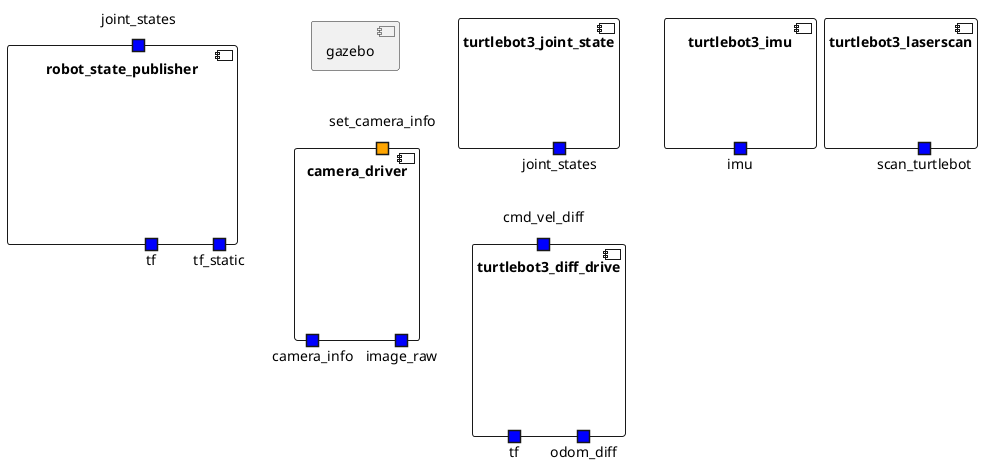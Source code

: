 @startuml

/'SUBSYSTEMS'/

  component gazebo {

/' PORTS DEFINED AS AVAILABLE IN THE ROSSYSTEM FILE '/

/' PORTS FROM THE ORIGINAL NODE '/
  }

  component robot_state_publisher {

/' PORTS DEFINED AS AVAILABLE IN THE ROSSYSTEM FILE '/
    portin robot_state_publisher.joint_states as "joint_states" #blue
    portout robot_state_publisher.tf as "tf" #blue
    portout robot_state_publisher.tf_static as "tf_static" #blue

/' PORTS FROM THE ORIGINAL NODE '/
  }

  component turtlebot3_joint_state {

/' PORTS DEFINED AS AVAILABLE IN THE ROSSYSTEM FILE '/
    portout turtlebot3_joint_state.joint_states as "joint_states" #blue

/' PORTS FROM THE ORIGINAL NODE '/
  }

  component turtlebot3_diff_drive {

/' PORTS DEFINED AS AVAILABLE IN THE ROSSYSTEM FILE '/
    portin turtlebot3_diff_drive.cmd_vel_diff as "cmd_vel_diff" #blue
    portout turtlebot3_diff_drive.tf as "tf" #blue
    portout turtlebot3_diff_drive.odom_diff as "odom_diff" #blue

/' PORTS FROM THE ORIGINAL NODE '/
  }

  component turtlebot3_imu {

/' PORTS DEFINED AS AVAILABLE IN THE ROSSYSTEM FILE '/
    portout turtlebot3_imu.imu as "imu" #blue

/' PORTS FROM THE ORIGINAL NODE '/
  }

  component camera_driver {

/' PORTS DEFINED AS AVAILABLE IN THE ROSSYSTEM FILE '/
    portout camera_driver.camera_info as "camera_info" #blue
    portout camera_driver.image_raw as "image_raw" #blue
    portin camera_driver.set_camera_info as "set_camera_info" #orange

/' PORTS FROM THE ORIGINAL NODE '/
  }

  component turtlebot3_laserscan {

/' PORTS DEFINED AS AVAILABLE IN THE ROSSYSTEM FILE '/
    portout turtlebot3_laserscan.scan_turtlebot as "scan_turtlebot" #blue

/' PORTS FROM THE ORIGINAL NODE '/
  }


@enduml